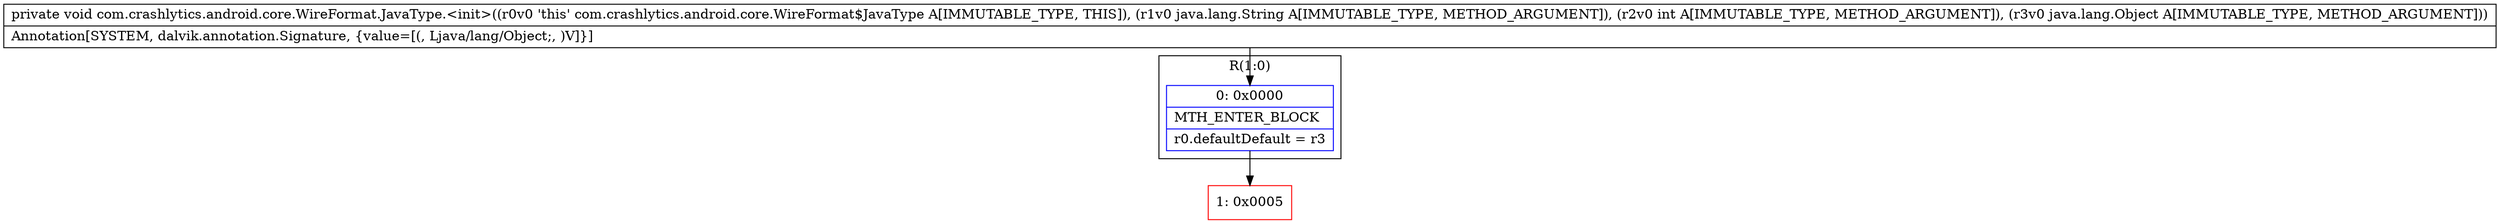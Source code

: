 digraph "CFG forcom.crashlytics.android.core.WireFormat.JavaType.\<init\>(Ljava\/lang\/String;ILjava\/lang\/Object;)V" {
subgraph cluster_Region_1011785636 {
label = "R(1:0)";
node [shape=record,color=blue];
Node_0 [shape=record,label="{0\:\ 0x0000|MTH_ENTER_BLOCK\l|r0.defaultDefault = r3\l}"];
}
Node_1 [shape=record,color=red,label="{1\:\ 0x0005}"];
MethodNode[shape=record,label="{private void com.crashlytics.android.core.WireFormat.JavaType.\<init\>((r0v0 'this' com.crashlytics.android.core.WireFormat$JavaType A[IMMUTABLE_TYPE, THIS]), (r1v0 java.lang.String A[IMMUTABLE_TYPE, METHOD_ARGUMENT]), (r2v0 int A[IMMUTABLE_TYPE, METHOD_ARGUMENT]), (r3v0 java.lang.Object A[IMMUTABLE_TYPE, METHOD_ARGUMENT]))  | Annotation[SYSTEM, dalvik.annotation.Signature, \{value=[(, Ljava\/lang\/Object;, )V]\}]\l}"];
MethodNode -> Node_0;
Node_0 -> Node_1;
}

